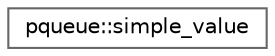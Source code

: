 digraph "类继承关系图"
{
 // LATEX_PDF_SIZE
  bgcolor="transparent";
  edge [fontname=Helvetica,fontsize=10,labelfontname=Helvetica,labelfontsize=10];
  node [fontname=Helvetica,fontsize=10,shape=box,height=0.2,width=0.4];
  rankdir="LR";
  Node0 [id="Node000000",label="pqueue::simple_value",height=0.2,width=0.4,color="grey40", fillcolor="white", style="filled",URL="$structpqueue_1_1simple__value.html",tooltip=" "];
}
